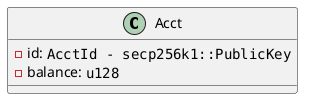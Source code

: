 @startuml
allowmixing

' `-`: private, `#`: protected, `~`: package private, `+`: public
class "Acct" as acct {
  -id: ""AcctId - secp256k1::PublicKey""
  -balance: ""u128""
}

@enduml